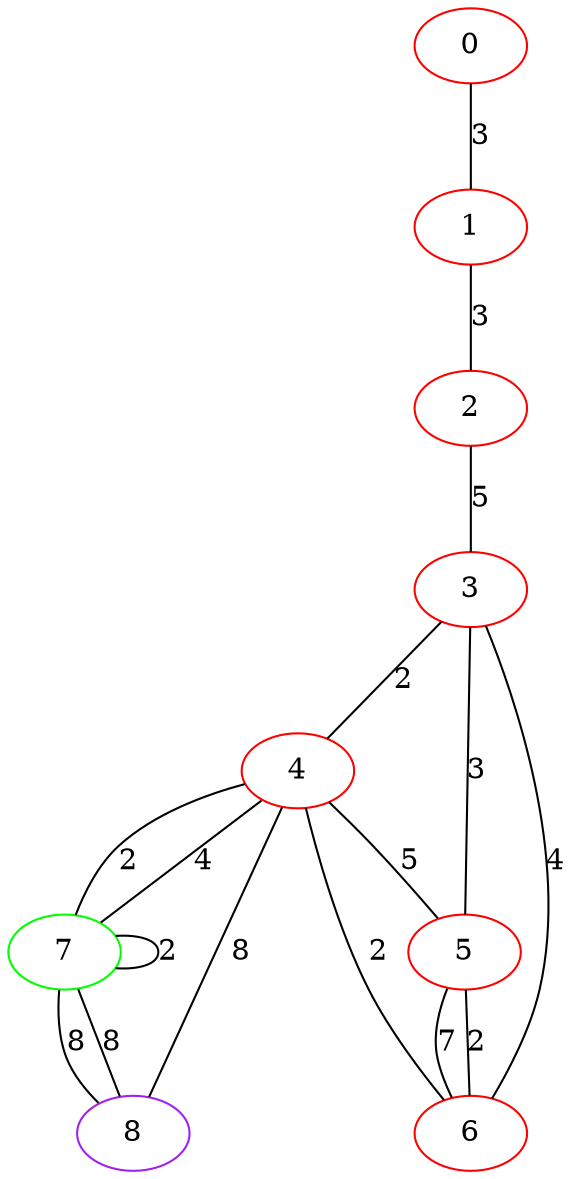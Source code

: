 graph "" {
0 [color=red, weight=1];
1 [color=red, weight=1];
2 [color=red, weight=1];
3 [color=red, weight=1];
4 [color=red, weight=1];
5 [color=red, weight=1];
6 [color=red, weight=1];
7 [color=green, weight=2];
8 [color=purple, weight=4];
0 -- 1  [key=0, label=3];
1 -- 2  [key=0, label=3];
2 -- 3  [key=0, label=5];
3 -- 4  [key=0, label=2];
3 -- 5  [key=0, label=3];
3 -- 6  [key=0, label=4];
4 -- 8  [key=0, label=8];
4 -- 5  [key=0, label=5];
4 -- 6  [key=0, label=2];
4 -- 7  [key=0, label=2];
4 -- 7  [key=1, label=4];
5 -- 6  [key=0, label=2];
5 -- 6  [key=1, label=7];
7 -- 8  [key=0, label=8];
7 -- 8  [key=1, label=8];
7 -- 7  [key=0, label=2];
}
